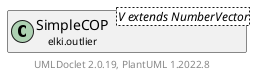 @startuml
    remove .*\.(Instance|Par|Parameterizer|Factory)$
    set namespaceSeparator none
    hide empty fields
    hide empty methods

    class "<size:14>SimpleCOP.Par\n<size:10>elki.outlier" as elki.outlier.SimpleCOP.Par<V extends NumberVector> [[SimpleCOP.Par.html]] {
        {static} +K_ID: OptionID
        {static} +PCARUNNER_ID: OptionID
        #distance: Distance<? super NumberVector>
        #k: int
        #pca: PCARunner
        #filter: EigenPairFilter
        +configure(Parameterization): void
        +make(): SimpleCOP<V extends NumberVector>
    }

    interface "<size:14>Parameterizer\n<size:10>elki.utilities.optionhandling" as elki.utilities.optionhandling.Parameterizer [[../utilities/optionhandling/Parameterizer.html]] {
        {abstract} +make(): Object
    }
    class "<size:14>SimpleCOP\n<size:10>elki.outlier" as elki.outlier.SimpleCOP<V extends NumberVector> [[SimpleCOP.html]]

    elki.utilities.optionhandling.Parameterizer <|.. elki.outlier.SimpleCOP.Par
    elki.outlier.SimpleCOP +-- elki.outlier.SimpleCOP.Par

    center footer UMLDoclet 2.0.19, PlantUML 1.2022.8
@enduml
